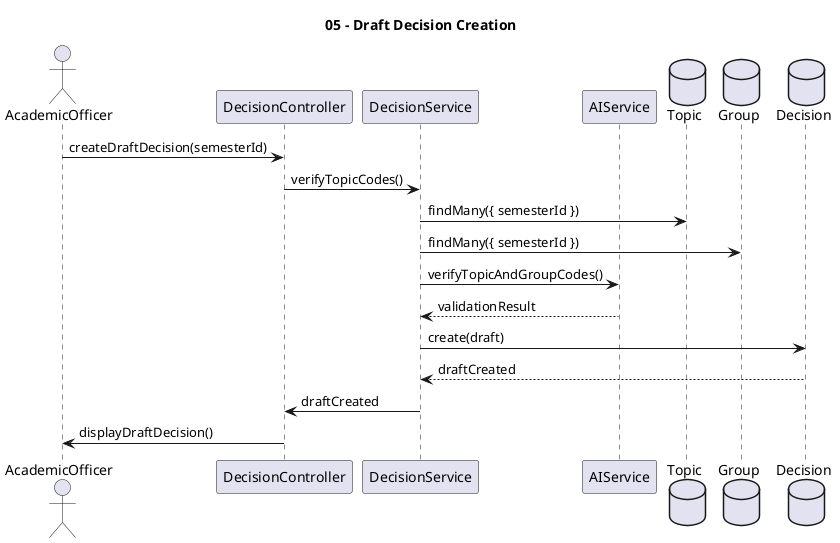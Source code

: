 @startuml
title 05 - Draft Decision Creation

actor AcademicOfficer
participant DecisionController
participant DecisionService
participant AIService
database Topic
database Group
database Decision

AcademicOfficer -> DecisionController : createDraftDecision(semesterId)
DecisionController -> DecisionService : verifyTopicCodes()
DecisionService -> Topic : findMany({ semesterId })
DecisionService -> Group : findMany({ semesterId })
DecisionService -> AIService : verifyTopicAndGroupCodes()
AIService --> DecisionService : validationResult
DecisionService -> Decision : create(draft)
Decision --> DecisionService : draftCreated
DecisionService -> DecisionController : draftCreated
DecisionController -> AcademicOfficer : displayDraftDecision()
@enduml
